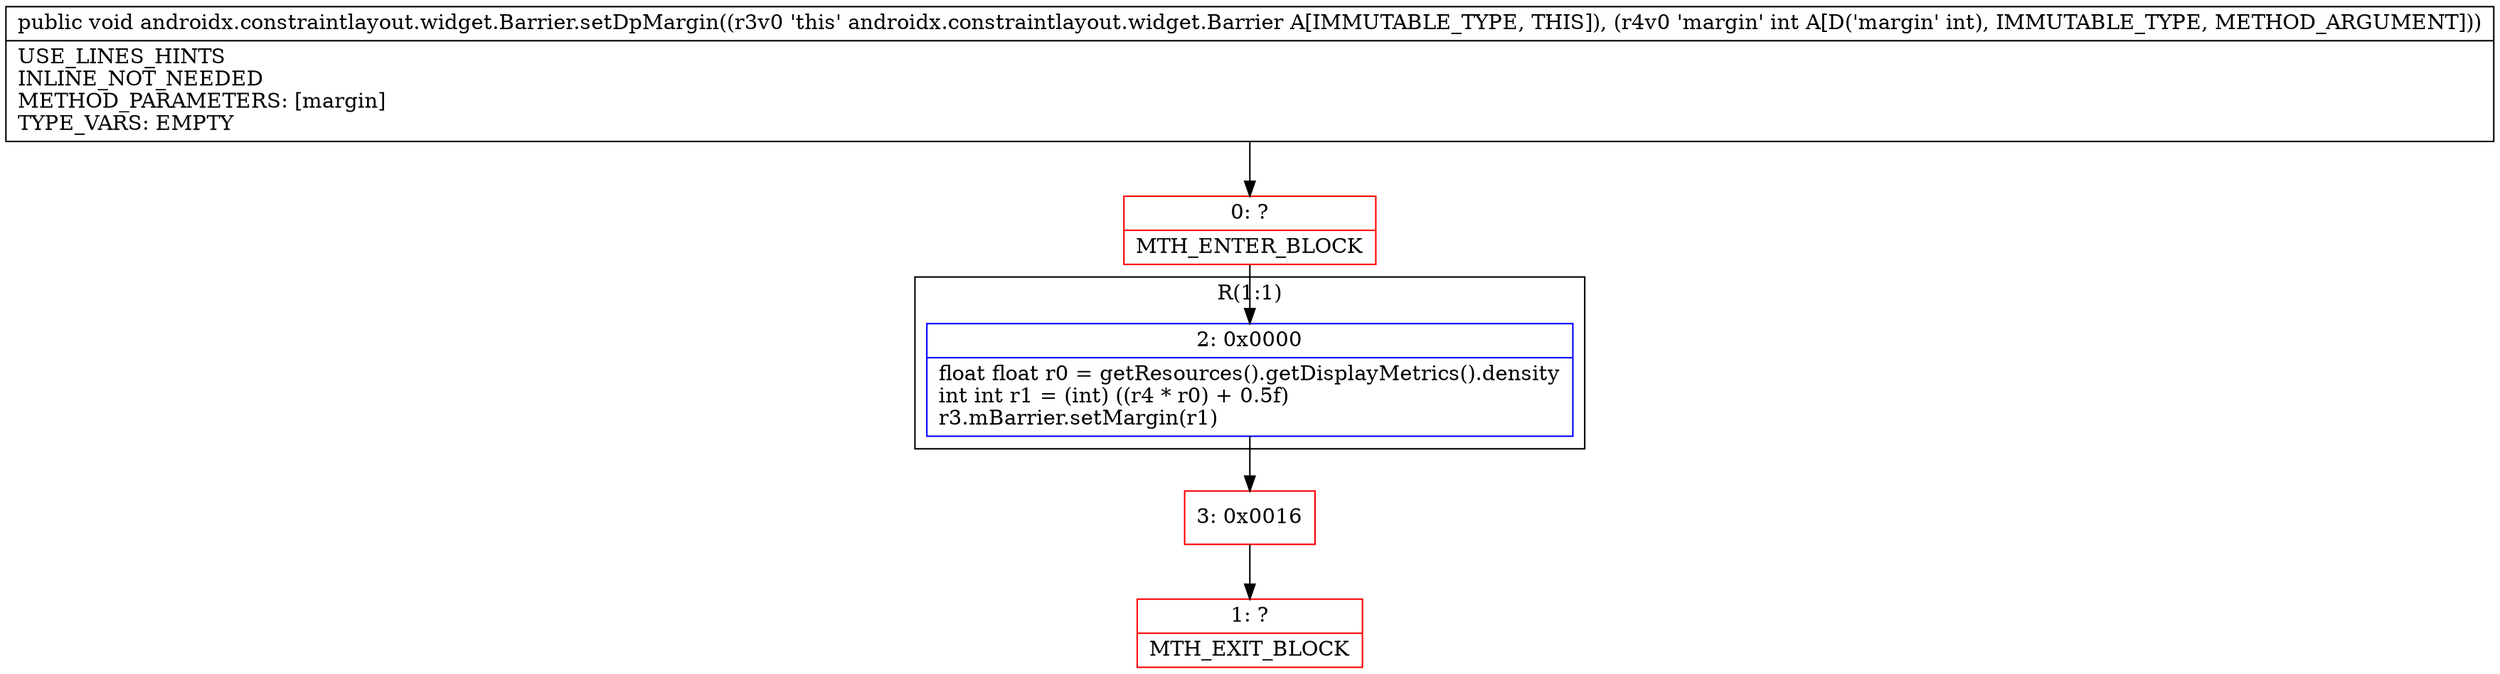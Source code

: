 digraph "CFG forandroidx.constraintlayout.widget.Barrier.setDpMargin(I)V" {
subgraph cluster_Region_1382109439 {
label = "R(1:1)";
node [shape=record,color=blue];
Node_2 [shape=record,label="{2\:\ 0x0000|float float r0 = getResources().getDisplayMetrics().density\lint int r1 = (int) ((r4 * r0) + 0.5f)\lr3.mBarrier.setMargin(r1)\l}"];
}
Node_0 [shape=record,color=red,label="{0\:\ ?|MTH_ENTER_BLOCK\l}"];
Node_3 [shape=record,color=red,label="{3\:\ 0x0016}"];
Node_1 [shape=record,color=red,label="{1\:\ ?|MTH_EXIT_BLOCK\l}"];
MethodNode[shape=record,label="{public void androidx.constraintlayout.widget.Barrier.setDpMargin((r3v0 'this' androidx.constraintlayout.widget.Barrier A[IMMUTABLE_TYPE, THIS]), (r4v0 'margin' int A[D('margin' int), IMMUTABLE_TYPE, METHOD_ARGUMENT]))  | USE_LINES_HINTS\lINLINE_NOT_NEEDED\lMETHOD_PARAMETERS: [margin]\lTYPE_VARS: EMPTY\l}"];
MethodNode -> Node_0;Node_2 -> Node_3;
Node_0 -> Node_2;
Node_3 -> Node_1;
}

